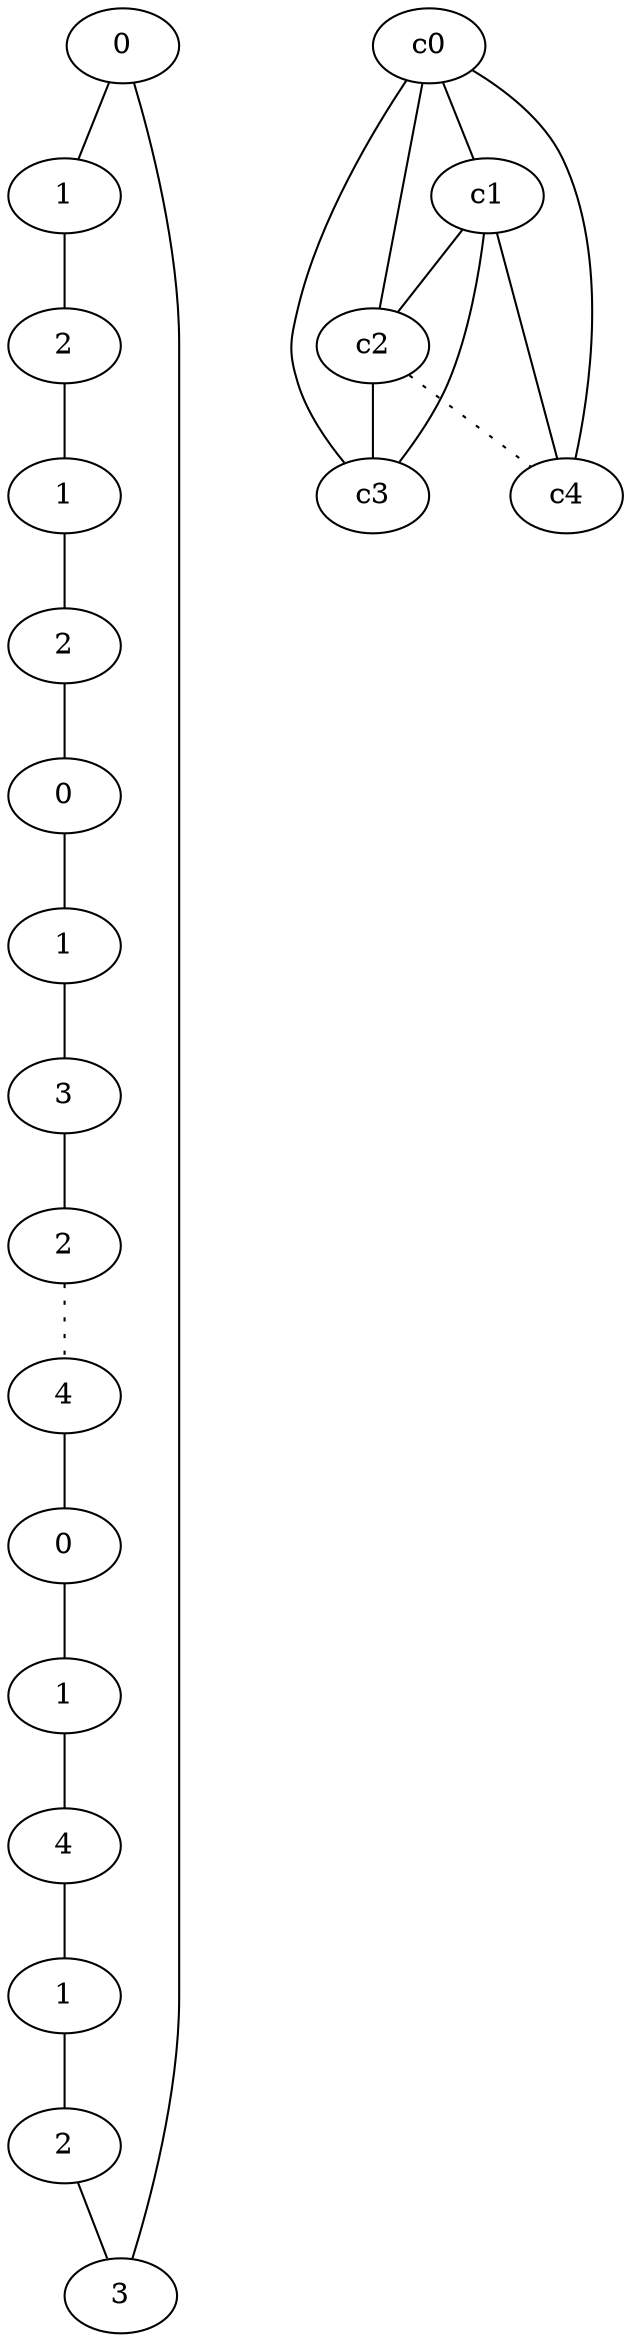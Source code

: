 graph {
a0[label=0];
a1[label=1];
a2[label=2];
a3[label=1];
a4[label=2];
a5[label=0];
a6[label=1];
a7[label=3];
a8[label=2];
a9[label=4];
a10[label=0];
a11[label=1];
a12[label=4];
a13[label=1];
a14[label=2];
a15[label=3];
a0 -- a1;
a0 -- a15;
a1 -- a2;
a2 -- a3;
a3 -- a4;
a4 -- a5;
a5 -- a6;
a6 -- a7;
a7 -- a8;
a8 -- a9 [style=dotted];
a9 -- a10;
a10 -- a11;
a11 -- a12;
a12 -- a13;
a13 -- a14;
a14 -- a15;
c0 -- c1;
c0 -- c2;
c0 -- c3;
c0 -- c4;
c1 -- c2;
c1 -- c3;
c1 -- c4;
c2 -- c3;
c2 -- c4 [style=dotted];
}
